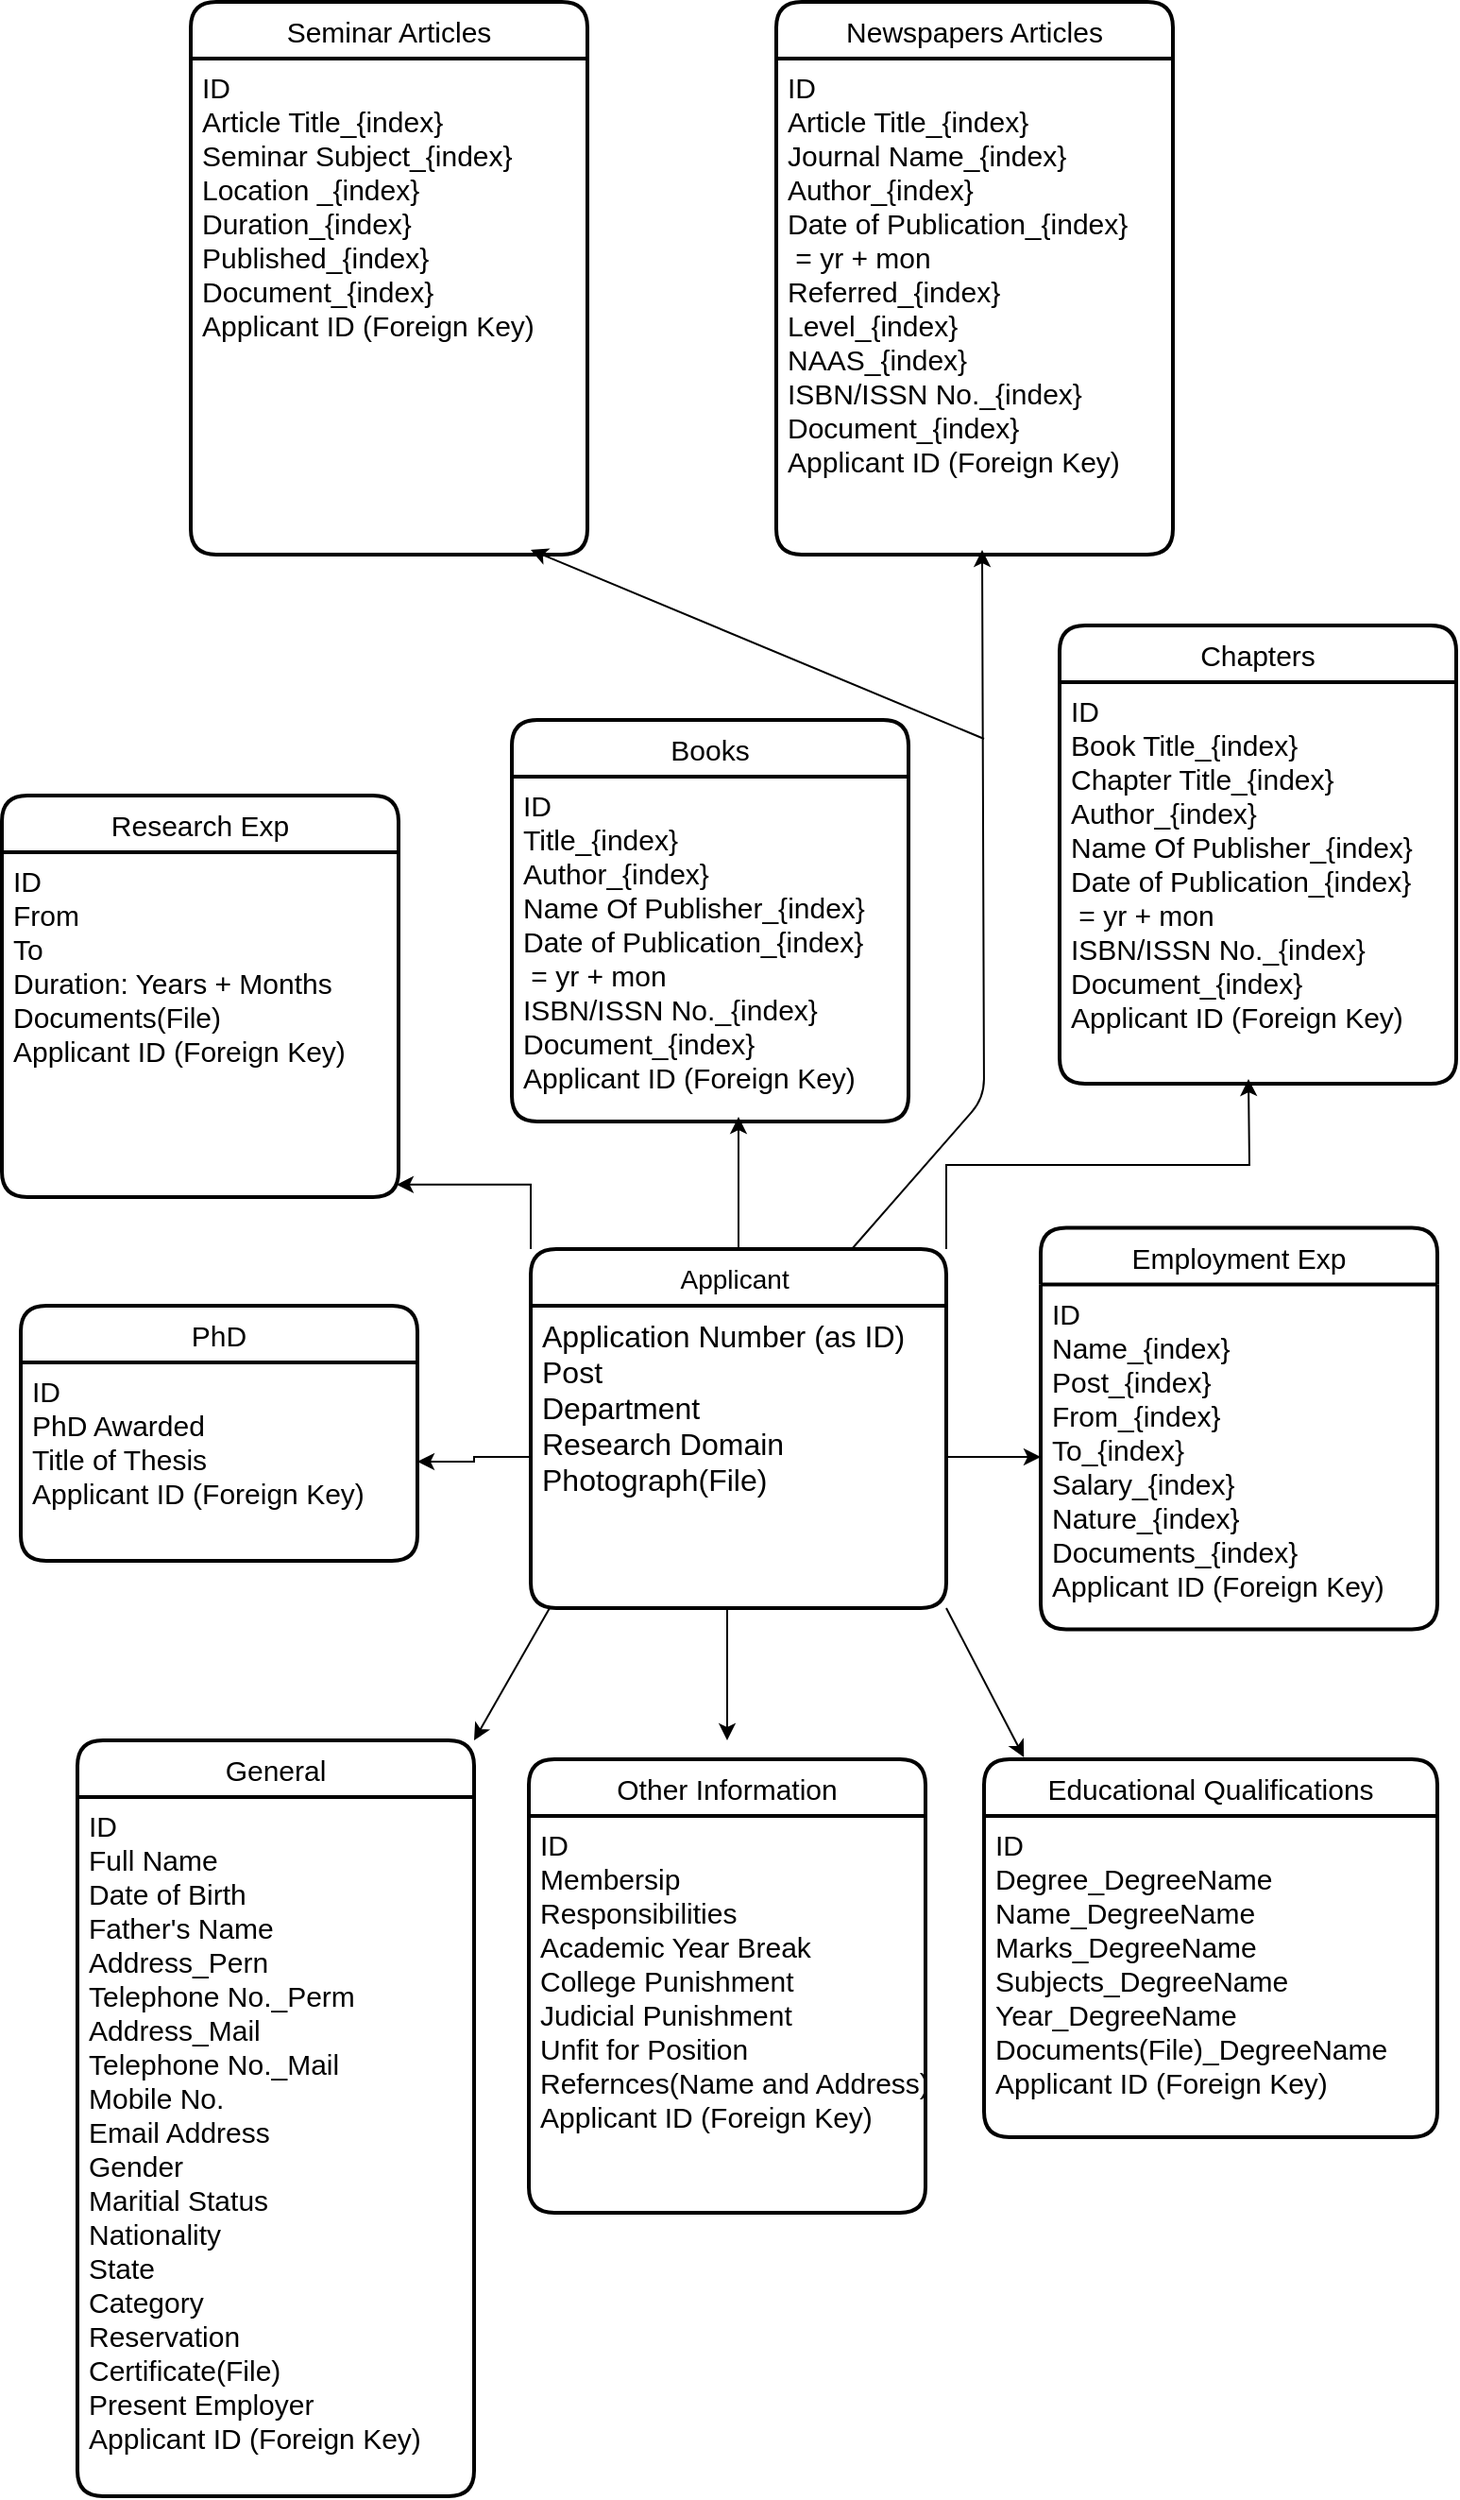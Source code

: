 <mxfile version="14.6.6" type="github">
  <diagram id="C5RBs43oDa-KdzZeNtuy" name="Page-1">
    <mxGraphModel dx="1350" dy="1943" grid="1" gridSize="10" guides="1" tooltips="1" connect="1" arrows="1" fold="1" page="1" pageScale="1" pageWidth="827" pageHeight="1169" math="0" shadow="0">
      <root>
        <mxCell id="WIyWlLk6GJQsqaUBKTNV-0" />
        <mxCell id="WIyWlLk6GJQsqaUBKTNV-1" parent="WIyWlLk6GJQsqaUBKTNV-0" />
        <mxCell id="7e9xk0XOVjDDOqrkxnwi-54" style="edgeStyle=orthogonalEdgeStyle;rounded=0;orthogonalLoop=1;jettySize=auto;html=1;exitX=0;exitY=0;exitDx=0;exitDy=0;entryX=0.995;entryY=0.964;entryDx=0;entryDy=0;entryPerimeter=0;fontFamily=Helvetica;fontSize=15;" parent="WIyWlLk6GJQsqaUBKTNV-1" source="7e9xk0XOVjDDOqrkxnwi-30" target="7e9xk0XOVjDDOqrkxnwi-53" edge="1">
          <mxGeometry relative="1" as="geometry" />
        </mxCell>
        <mxCell id="7e9xk0XOVjDDOqrkxnwi-56" style="edgeStyle=orthogonalEdgeStyle;rounded=0;orthogonalLoop=1;jettySize=auto;html=1;exitX=0.5;exitY=0;exitDx=0;exitDy=0;fontFamily=Helvetica;fontSize=15;" parent="WIyWlLk6GJQsqaUBKTNV-1" source="7e9xk0XOVjDDOqrkxnwi-30" edge="1">
          <mxGeometry relative="1" as="geometry">
            <mxPoint x="420" y="200" as="targetPoint" />
          </mxGeometry>
        </mxCell>
        <mxCell id="7e9xk0XOVjDDOqrkxnwi-61" style="edgeStyle=orthogonalEdgeStyle;rounded=0;orthogonalLoop=1;jettySize=auto;html=1;exitX=1;exitY=0;exitDx=0;exitDy=0;fontFamily=Helvetica;fontSize=15;" parent="WIyWlLk6GJQsqaUBKTNV-1" source="7e9xk0XOVjDDOqrkxnwi-30" edge="1">
          <mxGeometry relative="1" as="geometry">
            <mxPoint x="690" y="180" as="targetPoint" />
          </mxGeometry>
        </mxCell>
        <mxCell id="7e9xk0XOVjDDOqrkxnwi-30" value="Applicant " style="swimlane;childLayout=stackLayout;horizontal=1;startSize=30;horizontalStack=0;rounded=1;fontSize=14;fontStyle=0;strokeWidth=2;resizeParent=0;resizeLast=1;shadow=0;dashed=0;align=center;fontFamily=Helvetica;gradientColor=#ffffff;" parent="WIyWlLk6GJQsqaUBKTNV-1" vertex="1">
          <mxGeometry x="310" y="270" width="220" height="190" as="geometry" />
        </mxCell>
        <mxCell id="7e9xk0XOVjDDOqrkxnwi-31" value="Application Number (as ID)&#xa;Post&#xa;Department&#xa;Research Domain&#xa;Photograph(File)" style="align=left;strokeColor=none;fillColor=none;spacingLeft=4;fontSize=16;verticalAlign=top;resizable=0;rotatable=0;part=1;" parent="7e9xk0XOVjDDOqrkxnwi-30" vertex="1">
          <mxGeometry y="30" width="220" height="160" as="geometry" />
        </mxCell>
        <mxCell id="7e9xk0XOVjDDOqrkxnwi-32" value="" style="endArrow=classic;html=1;fontFamily=Helvetica;fontSize=16;entryX=1;entryY=0;entryDx=0;entryDy=0;" parent="WIyWlLk6GJQsqaUBKTNV-1" target="7e9xk0XOVjDDOqrkxnwi-33" edge="1">
          <mxGeometry width="50" height="50" relative="1" as="geometry">
            <mxPoint x="320" y="460" as="sourcePoint" />
            <mxPoint x="250" y="530" as="targetPoint" />
          </mxGeometry>
        </mxCell>
        <mxCell id="7e9xk0XOVjDDOqrkxnwi-33" value="General" style="swimlane;childLayout=stackLayout;horizontal=1;startSize=30;horizontalStack=0;rounded=1;fontSize=15;fontStyle=0;strokeWidth=2;resizeParent=0;resizeLast=1;shadow=0;dashed=0;align=center;fontFamily=Helvetica;gradientColor=#ffffff;" parent="WIyWlLk6GJQsqaUBKTNV-1" vertex="1">
          <mxGeometry x="70" y="530" width="210" height="400" as="geometry" />
        </mxCell>
        <mxCell id="7e9xk0XOVjDDOqrkxnwi-34" value="ID&#xa;Full Name&#xa;Date of Birth&#xa;Father&#39;s Name&#xa;Address_Pern&#xa;Telephone No._Perm&#xa;Address_Mail&#xa;Telephone No._Mail &#xa;Mobile No.&#xa;Email Address&#xa;Gender &#xa;Maritial Status &#xa;Nationality&#xa;State&#xa;Category&#xa;Reservation&#xa;Certificate(File)&#xa;Present Employer&#xa;Applicant ID (Foreign Key)" style="align=left;strokeColor=none;fillColor=none;spacingLeft=4;fontSize=15;verticalAlign=top;resizable=0;rotatable=0;part=1;" parent="7e9xk0XOVjDDOqrkxnwi-33" vertex="1">
          <mxGeometry y="30" width="210" height="370" as="geometry" />
        </mxCell>
        <mxCell id="7e9xk0XOVjDDOqrkxnwi-36" value="" style="endArrow=classic;html=1;fontFamily=Helvetica;fontSize=16;" parent="WIyWlLk6GJQsqaUBKTNV-1" edge="1">
          <mxGeometry width="50" height="50" relative="1" as="geometry">
            <mxPoint x="414" y="460" as="sourcePoint" />
            <mxPoint x="414" y="530" as="targetPoint" />
          </mxGeometry>
        </mxCell>
        <mxCell id="7e9xk0XOVjDDOqrkxnwi-40" value="" style="endArrow=classic;html=1;fontFamily=Helvetica;fontSize=16;entryX=0.088;entryY=-0.005;entryDx=0;entryDy=0;entryPerimeter=0;" parent="WIyWlLk6GJQsqaUBKTNV-1" target="7e9xk0XOVjDDOqrkxnwi-41" edge="1">
          <mxGeometry width="50" height="50" relative="1" as="geometry">
            <mxPoint x="530" y="460" as="sourcePoint" />
            <mxPoint x="580" y="520" as="targetPoint" />
          </mxGeometry>
        </mxCell>
        <mxCell id="7e9xk0XOVjDDOqrkxnwi-41" value="Educational Qualifications" style="swimlane;childLayout=stackLayout;horizontal=1;startSize=30;horizontalStack=0;rounded=1;fontSize=15;fontStyle=0;strokeWidth=2;resizeParent=0;resizeLast=1;shadow=0;dashed=0;align=center;fontFamily=Helvetica;gradientColor=#ffffff;" parent="WIyWlLk6GJQsqaUBKTNV-1" vertex="1">
          <mxGeometry x="550" y="540" width="240" height="200" as="geometry" />
        </mxCell>
        <mxCell id="7e9xk0XOVjDDOqrkxnwi-42" value="ID&#xa;Degree_DegreeName&#xa;Name_DegreeName&#xa;Marks_DegreeName&#xa;Subjects_DegreeName&#xa;Year_DegreeName&#xa;Documents(File)_DegreeName&#xa;Applicant ID (Foreign Key)" style="align=left;strokeColor=none;fillColor=none;spacingLeft=4;fontSize=15;verticalAlign=top;resizable=0;rotatable=0;part=1;" parent="7e9xk0XOVjDDOqrkxnwi-41" vertex="1">
          <mxGeometry y="30" width="240" height="170" as="geometry" />
        </mxCell>
        <mxCell id="7e9xk0XOVjDDOqrkxnwi-44" value="PhD" style="swimlane;childLayout=stackLayout;horizontal=1;startSize=30;horizontalStack=0;rounded=1;fontSize=15;fontStyle=0;strokeWidth=2;resizeParent=0;resizeLast=1;shadow=0;dashed=0;align=center;fontFamily=Helvetica;gradientColor=#ffffff;" parent="WIyWlLk6GJQsqaUBKTNV-1" vertex="1">
          <mxGeometry x="40" y="300" width="210" height="135" as="geometry" />
        </mxCell>
        <mxCell id="7e9xk0XOVjDDOqrkxnwi-45" value="ID&#xa;PhD Awarded&#xa;Title of Thesis&#xa;Applicant ID (Foreign Key)" style="align=left;strokeColor=none;fillColor=none;spacingLeft=4;fontSize=15;verticalAlign=top;resizable=0;rotatable=0;part=1;" parent="7e9xk0XOVjDDOqrkxnwi-44" vertex="1">
          <mxGeometry y="30" width="210" height="105" as="geometry" />
        </mxCell>
        <mxCell id="7e9xk0XOVjDDOqrkxnwi-46" style="edgeStyle=orthogonalEdgeStyle;rounded=0;orthogonalLoop=1;jettySize=auto;html=1;entryX=1;entryY=0.5;entryDx=0;entryDy=0;fontFamily=Helvetica;fontSize=15;" parent="WIyWlLk6GJQsqaUBKTNV-1" source="7e9xk0XOVjDDOqrkxnwi-31" target="7e9xk0XOVjDDOqrkxnwi-45" edge="1">
          <mxGeometry relative="1" as="geometry" />
        </mxCell>
        <mxCell id="7e9xk0XOVjDDOqrkxnwi-48" value="Employment Exp" style="swimlane;childLayout=stackLayout;horizontal=1;startSize=30;horizontalStack=0;rounded=1;fontSize=15;fontStyle=0;strokeWidth=2;resizeParent=0;resizeLast=1;shadow=0;dashed=0;align=center;fontFamily=Helvetica;gradientColor=#ffffff;" parent="WIyWlLk6GJQsqaUBKTNV-1" vertex="1">
          <mxGeometry x="580" y="258.75" width="210" height="212.5" as="geometry" />
        </mxCell>
        <mxCell id="7e9xk0XOVjDDOqrkxnwi-49" value="ID&#xa;Name_{index}&#xa;Post_{index}&#xa;From_{index}&#xa;To_{index}&#xa;Salary_{index}&#xa;Nature_{index}&#xa;Documents_{index}&#xa;Applicant ID (Foreign Key)" style="align=left;strokeColor=none;fillColor=none;spacingLeft=4;fontSize=15;verticalAlign=top;resizable=0;rotatable=0;part=1;" parent="7e9xk0XOVjDDOqrkxnwi-48" vertex="1">
          <mxGeometry y="30" width="210" height="182.5" as="geometry" />
        </mxCell>
        <mxCell id="7e9xk0XOVjDDOqrkxnwi-50" style="edgeStyle=orthogonalEdgeStyle;rounded=0;orthogonalLoop=1;jettySize=auto;html=1;entryX=0;entryY=0.5;entryDx=0;entryDy=0;fontFamily=Helvetica;fontSize=15;" parent="WIyWlLk6GJQsqaUBKTNV-1" source="7e9xk0XOVjDDOqrkxnwi-31" target="7e9xk0XOVjDDOqrkxnwi-49" edge="1">
          <mxGeometry relative="1" as="geometry" />
        </mxCell>
        <mxCell id="7e9xk0XOVjDDOqrkxnwi-52" value="Research Exp" style="swimlane;childLayout=stackLayout;horizontal=1;startSize=30;horizontalStack=0;rounded=1;fontSize=15;fontStyle=0;strokeWidth=2;resizeParent=0;resizeLast=1;shadow=0;dashed=0;align=center;fontFamily=Helvetica;gradientColor=#ffffff;" parent="WIyWlLk6GJQsqaUBKTNV-1" vertex="1">
          <mxGeometry x="30" y="30" width="210" height="212.5" as="geometry" />
        </mxCell>
        <mxCell id="7e9xk0XOVjDDOqrkxnwi-53" value="ID&#xa;From&#xa;To&#xa;Duration: Years + Months&#xa;Documents(File)&#xa;Applicant ID (Foreign Key)" style="align=left;strokeColor=none;fillColor=none;spacingLeft=4;fontSize=15;verticalAlign=top;resizable=0;rotatable=0;part=1;" parent="7e9xk0XOVjDDOqrkxnwi-52" vertex="1">
          <mxGeometry y="30" width="210" height="182.5" as="geometry" />
        </mxCell>
        <mxCell id="7e9xk0XOVjDDOqrkxnwi-66" value="" style="endArrow=classic;html=1;fontFamily=Helvetica;fontSize=15;" parent="WIyWlLk6GJQsqaUBKTNV-1" edge="1">
          <mxGeometry width="50" height="50" relative="1" as="geometry">
            <mxPoint x="480" y="270" as="sourcePoint" />
            <mxPoint x="549" y="-100" as="targetPoint" />
            <Array as="points">
              <mxPoint x="550" y="190" />
            </Array>
          </mxGeometry>
        </mxCell>
        <mxCell id="kpZnEdqJ38BNeuLe-dKo-2" value="Other Information" style="swimlane;childLayout=stackLayout;horizontal=1;startSize=30;horizontalStack=0;rounded=1;fontSize=15;fontStyle=0;strokeWidth=2;resizeParent=0;resizeLast=1;shadow=0;dashed=0;align=center;fontFamily=Helvetica;gradientColor=#ffffff;" vertex="1" parent="WIyWlLk6GJQsqaUBKTNV-1">
          <mxGeometry x="309" y="540" width="210" height="240" as="geometry" />
        </mxCell>
        <mxCell id="kpZnEdqJ38BNeuLe-dKo-3" value="ID&#xa;Membersip &#xa;Responsibilities&#xa;Academic Year Break&#xa;College Punishment &#xa;Judicial Punishment&#xa;Unfit for Position&#xa;Refernces(Name and Address)&#xa;Applicant ID (Foreign Key)" style="align=left;strokeColor=none;fillColor=none;spacingLeft=4;fontSize=15;verticalAlign=top;resizable=0;rotatable=0;part=1;" vertex="1" parent="kpZnEdqJ38BNeuLe-dKo-2">
          <mxGeometry y="30" width="210" height="210" as="geometry" />
        </mxCell>
        <mxCell id="kpZnEdqJ38BNeuLe-dKo-4" value="Books" style="swimlane;childLayout=stackLayout;horizontal=1;startSize=30;horizontalStack=0;rounded=1;fontSize=15;fontStyle=0;strokeWidth=2;resizeParent=0;resizeLast=1;shadow=0;dashed=0;align=center;fontFamily=Helvetica;gradientColor=#ffffff;" vertex="1" parent="WIyWlLk6GJQsqaUBKTNV-1">
          <mxGeometry x="300" y="-10" width="210" height="212.5" as="geometry" />
        </mxCell>
        <mxCell id="kpZnEdqJ38BNeuLe-dKo-5" value="ID&#xa;Title_{index}&#xa;Author_{index}&#xa;Name Of Publisher_{index}&#xa;Date of Publication_{index}&#xa; = yr + mon&#xa;ISBN/ISSN No._{index}&#xa;Document_{index}&#xa;Applicant ID (Foreign Key)" style="align=left;strokeColor=none;fillColor=none;spacingLeft=4;fontSize=15;verticalAlign=top;resizable=0;rotatable=0;part=1;" vertex="1" parent="kpZnEdqJ38BNeuLe-dKo-4">
          <mxGeometry y="30" width="210" height="182.5" as="geometry" />
        </mxCell>
        <mxCell id="kpZnEdqJ38BNeuLe-dKo-7" value="Chapters" style="swimlane;childLayout=stackLayout;horizontal=1;startSize=30;horizontalStack=0;rounded=1;fontSize=15;fontStyle=0;strokeWidth=2;resizeParent=0;resizeLast=1;shadow=0;dashed=0;align=center;fontFamily=Helvetica;gradientColor=#ffffff;" vertex="1" parent="WIyWlLk6GJQsqaUBKTNV-1">
          <mxGeometry x="590" y="-60" width="210" height="242.5" as="geometry" />
        </mxCell>
        <mxCell id="kpZnEdqJ38BNeuLe-dKo-8" value="ID&#xa;Book Title_{index}&#xa;Chapter Title_{index}&#xa;Author_{index}&#xa;Name Of Publisher_{index}&#xa;Date of Publication_{index}&#xa; = yr + mon&#xa;ISBN/ISSN No._{index}&#xa;Document_{index}&#xa;Applicant ID (Foreign Key)" style="align=left;strokeColor=none;fillColor=none;spacingLeft=4;fontSize=15;verticalAlign=top;resizable=0;rotatable=0;part=1;" vertex="1" parent="kpZnEdqJ38BNeuLe-dKo-7">
          <mxGeometry y="30" width="210" height="212.5" as="geometry" />
        </mxCell>
        <mxCell id="kpZnEdqJ38BNeuLe-dKo-10" value="Newspapers Articles" style="swimlane;childLayout=stackLayout;horizontal=1;startSize=30;horizontalStack=0;rounded=1;fontSize=15;fontStyle=0;strokeWidth=2;resizeParent=0;resizeLast=1;shadow=0;dashed=0;align=center;fontFamily=Helvetica;gradientColor=#ffffff;" vertex="1" parent="WIyWlLk6GJQsqaUBKTNV-1">
          <mxGeometry x="440" y="-390" width="210" height="292.5" as="geometry" />
        </mxCell>
        <mxCell id="kpZnEdqJ38BNeuLe-dKo-11" value="ID&#xa;Article Title_{index}&#xa;Journal Name_{index}&#xa;Author_{index}&#xa;Date of Publication_{index}&#xa; = yr + mon&#xa;Referred_{index}&#xa;Level_{index}&#xa;NAAS_{index}&#xa;ISBN/ISSN No._{index}&#xa;Document_{index}&#xa;Applicant ID (Foreign Key)" style="align=left;strokeColor=none;fillColor=none;spacingLeft=4;fontSize=15;verticalAlign=top;resizable=0;rotatable=0;part=1;" vertex="1" parent="kpZnEdqJ38BNeuLe-dKo-10">
          <mxGeometry y="30" width="210" height="262.5" as="geometry" />
        </mxCell>
        <mxCell id="kpZnEdqJ38BNeuLe-dKo-17" value="" style="endArrow=classic;html=1;" edge="1" parent="WIyWlLk6GJQsqaUBKTNV-1">
          <mxGeometry width="50" height="50" relative="1" as="geometry">
            <mxPoint x="550" as="sourcePoint" />
            <mxPoint x="310" y="-100" as="targetPoint" />
          </mxGeometry>
        </mxCell>
        <mxCell id="kpZnEdqJ38BNeuLe-dKo-18" value="Seminar Articles" style="swimlane;childLayout=stackLayout;horizontal=1;startSize=30;horizontalStack=0;rounded=1;fontSize=15;fontStyle=0;strokeWidth=2;resizeParent=0;resizeLast=1;shadow=0;dashed=0;align=center;fontFamily=Helvetica;gradientColor=#ffffff;" vertex="1" parent="WIyWlLk6GJQsqaUBKTNV-1">
          <mxGeometry x="130" y="-390" width="210" height="292.5" as="geometry" />
        </mxCell>
        <mxCell id="kpZnEdqJ38BNeuLe-dKo-19" value="ID&#xa;Article Title_{index}&#xa;Seminar Subject_{index}&#xa;Location _{index}&#xa;Duration_{index}&#xa;Published_{index}&#xa;Document_{index}&#xa;Applicant ID (Foreign Key)" style="align=left;strokeColor=none;fillColor=none;spacingLeft=4;fontSize=15;verticalAlign=top;resizable=0;rotatable=0;part=1;" vertex="1" parent="kpZnEdqJ38BNeuLe-dKo-18">
          <mxGeometry y="30" width="210" height="262.5" as="geometry" />
        </mxCell>
      </root>
    </mxGraphModel>
  </diagram>
</mxfile>
